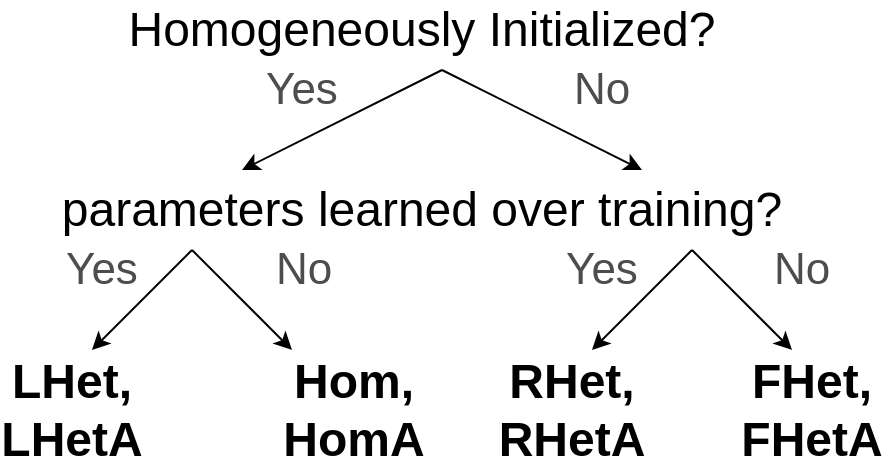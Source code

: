 <mxfile version="15.7.4" type="device"><diagram id="0v5HiZIw64z7jrjpF7QI" name="Page-1"><mxGraphModel dx="782" dy="807" grid="1" gridSize="10" guides="1" tooltips="1" connect="1" arrows="1" fold="1" page="1" pageScale="1" pageWidth="500" pageHeight="300" math="0" shadow="0"><root><mxCell id="0"/><mxCell id="1" parent="0"/><mxCell id="q0JZ5yXGPHCXrKilxEY0-33" value="Homogeneously Initialized?" style="text;html=1;strokeColor=none;fillColor=none;align=center;verticalAlign=middle;whiteSpace=wrap;rounded=0;fontSize=24;fontStyle=0" parent="1" vertex="1"><mxGeometry x="65" y="-270" width="370" height="20" as="geometry"/></mxCell><mxCell id="q0JZ5yXGPHCXrKilxEY0-34" value="" style="endArrow=classic;html=1;fontSize=24;" parent="1" edge="1"><mxGeometry width="50" height="50" relative="1" as="geometry"><mxPoint x="260" y="-240" as="sourcePoint"/><mxPoint x="360" y="-190" as="targetPoint"/></mxGeometry></mxCell><mxCell id="q0JZ5yXGPHCXrKilxEY0-35" value="" style="endArrow=classic;html=1;fontSize=24;" parent="1" edge="1"><mxGeometry width="50" height="50" relative="1" as="geometry"><mxPoint x="260" y="-240" as="sourcePoint"/><mxPoint x="160" y="-190" as="targetPoint"/></mxGeometry></mxCell><mxCell id="q0JZ5yXGPHCXrKilxEY0-36" value="parameters learned over training?" style="text;html=1;strokeColor=none;fillColor=none;align=center;verticalAlign=middle;whiteSpace=wrap;rounded=0;fontSize=24;fontStyle=0" parent="1" vertex="1"><mxGeometry x="60" y="-180" width="380" height="20" as="geometry"/></mxCell><mxCell id="q0JZ5yXGPHCXrKilxEY0-37" value="Yes" style="text;html=1;strokeColor=none;fillColor=none;align=center;verticalAlign=middle;whiteSpace=wrap;rounded=0;fontSize=22;fontColor=#4D4D4D;" parent="1" vertex="1"><mxGeometry x="170" y="-240" width="40" height="20" as="geometry"/></mxCell><mxCell id="q0JZ5yXGPHCXrKilxEY0-38" value="No" style="text;html=1;strokeColor=none;fillColor=none;align=center;verticalAlign=middle;whiteSpace=wrap;rounded=0;fontSize=22;fontColor=#4D4D4D;" parent="1" vertex="1"><mxGeometry x="320" y="-240" width="40" height="20" as="geometry"/></mxCell><mxCell id="q0JZ5yXGPHCXrKilxEY0-39" value="" style="endArrow=classic;html=1;fontSize=24;" parent="1" edge="1"><mxGeometry width="50" height="50" relative="1" as="geometry"><mxPoint x="135" y="-150" as="sourcePoint"/><mxPoint x="185" y="-100" as="targetPoint"/></mxGeometry></mxCell><mxCell id="q0JZ5yXGPHCXrKilxEY0-40" value="" style="endArrow=classic;html=1;fontSize=24;" parent="1" edge="1"><mxGeometry width="50" height="50" relative="1" as="geometry"><mxPoint x="135" y="-150" as="sourcePoint"/><mxPoint x="85" y="-100" as="targetPoint"/></mxGeometry></mxCell><mxCell id="q0JZ5yXGPHCXrKilxEY0-41" value="Yes" style="text;html=1;strokeColor=none;fillColor=none;align=center;verticalAlign=middle;whiteSpace=wrap;rounded=0;fontSize=22;fontColor=#4D4D4D;" parent="1" vertex="1"><mxGeometry x="70" y="-150" width="40" height="20" as="geometry"/></mxCell><mxCell id="q0JZ5yXGPHCXrKilxEY0-42" value="No" style="text;html=1;strokeColor=none;fillColor=none;align=center;verticalAlign=middle;whiteSpace=wrap;rounded=0;fontSize=22;fontColor=#4D4D4D;" parent="1" vertex="1"><mxGeometry x="171" y="-150" width="40" height="20" as="geometry"/></mxCell><mxCell id="q0JZ5yXGPHCXrKilxEY0-43" value="" style="endArrow=classic;html=1;fontSize=24;" parent="1" edge="1"><mxGeometry width="50" height="50" relative="1" as="geometry"><mxPoint x="385" y="-150" as="sourcePoint"/><mxPoint x="435" y="-100" as="targetPoint"/></mxGeometry></mxCell><mxCell id="q0JZ5yXGPHCXrKilxEY0-44" value="" style="endArrow=classic;html=1;fontSize=24;" parent="1" edge="1"><mxGeometry width="50" height="50" relative="1" as="geometry"><mxPoint x="385" y="-150" as="sourcePoint"/><mxPoint x="335" y="-100" as="targetPoint"/></mxGeometry></mxCell><mxCell id="q0JZ5yXGPHCXrKilxEY0-45" value="Yes" style="text;html=1;strokeColor=none;fillColor=none;align=center;verticalAlign=middle;whiteSpace=wrap;rounded=0;fontSize=22;fontColor=#4D4D4D;" parent="1" vertex="1"><mxGeometry x="320" y="-150" width="40" height="20" as="geometry"/></mxCell><mxCell id="q0JZ5yXGPHCXrKilxEY0-46" value="No" style="text;html=1;strokeColor=none;fillColor=none;align=center;verticalAlign=middle;whiteSpace=wrap;rounded=0;fontSize=22;fontColor=#4D4D4D;" parent="1" vertex="1"><mxGeometry x="420" y="-150" width="40" height="20" as="geometry"/></mxCell><mxCell id="q0JZ5yXGPHCXrKilxEY0-48" value="LHet, LHetA" style="text;html=1;strokeColor=none;fillColor=none;align=center;verticalAlign=middle;whiteSpace=wrap;rounded=0;fontSize=24;fontStyle=1" parent="1" vertex="1"><mxGeometry x="55" y="-80" width="40" height="20" as="geometry"/></mxCell><mxCell id="q0JZ5yXGPHCXrKilxEY0-49" value="Hom, HomA" style="text;html=1;strokeColor=none;fillColor=none;align=center;verticalAlign=middle;whiteSpace=wrap;rounded=0;fontSize=24;fontStyle=1" parent="1" vertex="1"><mxGeometry x="196" y="-80" width="40" height="20" as="geometry"/></mxCell><mxCell id="q0JZ5yXGPHCXrKilxEY0-50" value="RHet, RHetA" style="text;html=1;strokeColor=none;fillColor=none;align=center;verticalAlign=middle;whiteSpace=wrap;rounded=0;fontSize=24;fontStyle=1" parent="1" vertex="1"><mxGeometry x="305" y="-80" width="40" height="20" as="geometry"/></mxCell><mxCell id="q0JZ5yXGPHCXrKilxEY0-51" value="FHet, FHetA" style="text;html=1;strokeColor=none;fillColor=none;align=center;verticalAlign=middle;whiteSpace=wrap;rounded=0;fontSize=24;fontStyle=1" parent="1" vertex="1"><mxGeometry x="425" y="-80" width="40" height="20" as="geometry"/></mxCell></root></mxGraphModel></diagram></mxfile>
